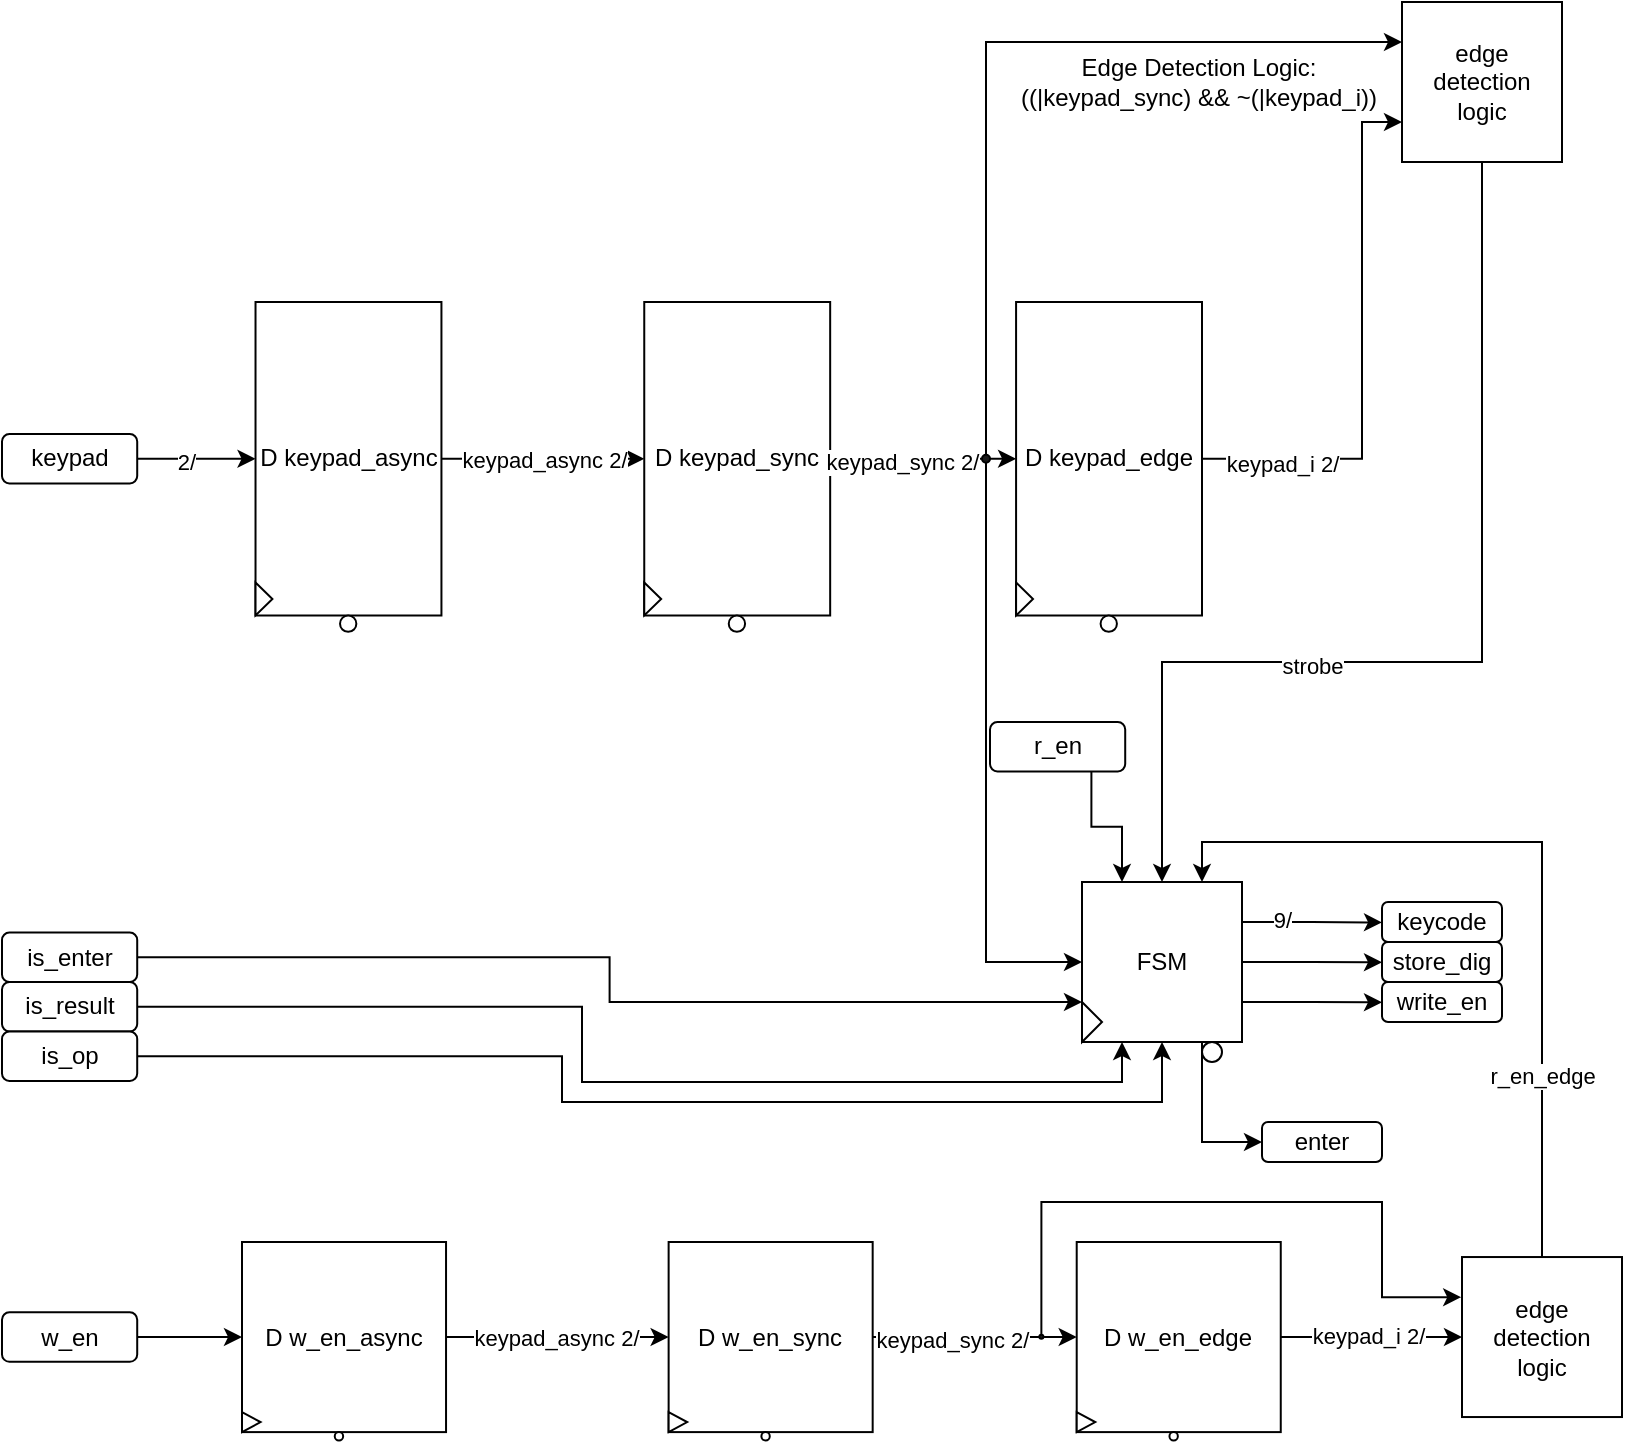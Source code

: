 <mxfile version="21.5.2" type="device">
  <diagram name="Page-1" id="iTXDVp4FVGKJmV4_-KGR">
    <mxGraphModel dx="794" dy="461" grid="1" gridSize="10" guides="1" tooltips="1" connect="1" arrows="1" fold="1" page="1" pageScale="1" pageWidth="850" pageHeight="1100" math="0" shadow="0">
      <root>
        <mxCell id="0" />
        <mxCell id="1" parent="0" />
        <mxCell id="hERZ_YnZyjO3dkAe9JHD-1" value="D keypad_async" style="rounded=0;whiteSpace=wrap;html=1;" parent="1" vertex="1">
          <mxGeometry x="126.761" y="190" width="92.958" height="156.75" as="geometry" />
        </mxCell>
        <mxCell id="hERZ_YnZyjO3dkAe9JHD-3" style="edgeStyle=orthogonalEdgeStyle;rounded=0;orthogonalLoop=1;jettySize=auto;html=1;exitX=1;exitY=0.5;exitDx=0;exitDy=0;entryX=0;entryY=0.5;entryDx=0;entryDy=0;" parent="1" source="hERZ_YnZyjO3dkAe9JHD-2" target="hERZ_YnZyjO3dkAe9JHD-1" edge="1">
          <mxGeometry relative="1" as="geometry" />
        </mxCell>
        <mxCell id="hERZ_YnZyjO3dkAe9JHD-4" value="2/" style="edgeLabel;html=1;align=center;verticalAlign=middle;resizable=0;points=[];" parent="hERZ_YnZyjO3dkAe9JHD-3" vertex="1" connectable="0">
          <mxGeometry x="-0.171" y="-1" relative="1" as="geometry">
            <mxPoint as="offset" />
          </mxGeometry>
        </mxCell>
        <mxCell id="hERZ_YnZyjO3dkAe9JHD-2" value="keypad" style="rounded=1;whiteSpace=wrap;html=1;" parent="1" vertex="1">
          <mxGeometry y="256" width="67.606" height="24.75" as="geometry" />
        </mxCell>
        <mxCell id="hERZ_YnZyjO3dkAe9JHD-5" value="" style="triangle;whiteSpace=wrap;html=1;" parent="1" vertex="1">
          <mxGeometry x="126.761" y="330.25" width="8.451" height="16.5" as="geometry" />
        </mxCell>
        <mxCell id="hERZ_YnZyjO3dkAe9JHD-6" value="" style="ellipse;whiteSpace=wrap;html=1;aspect=fixed;" parent="1" vertex="1">
          <mxGeometry x="169.014" y="346.75" width="8.165" height="8.165" as="geometry" />
        </mxCell>
        <mxCell id="hERZ_YnZyjO3dkAe9JHD-13" value="D keypad_sync" style="rounded=0;whiteSpace=wrap;html=1;" parent="1" vertex="1">
          <mxGeometry x="321.127" y="190" width="92.958" height="156.75" as="geometry" />
        </mxCell>
        <mxCell id="hERZ_YnZyjO3dkAe9JHD-19" style="edgeStyle=orthogonalEdgeStyle;rounded=0;orthogonalLoop=1;jettySize=auto;html=1;exitX=1;exitY=0.5;exitDx=0;exitDy=0;entryX=0;entryY=0.5;entryDx=0;entryDy=0;" parent="1" source="hERZ_YnZyjO3dkAe9JHD-1" target="hERZ_YnZyjO3dkAe9JHD-13" edge="1">
          <mxGeometry relative="1" as="geometry" />
        </mxCell>
        <mxCell id="hERZ_YnZyjO3dkAe9JHD-20" value="keypad_async 2/" style="edgeLabel;html=1;align=center;verticalAlign=middle;resizable=0;points=[];" parent="hERZ_YnZyjO3dkAe9JHD-19" vertex="1" connectable="0">
          <mxGeometry x="-0.291" relative="1" as="geometry">
            <mxPoint x="15" as="offset" />
          </mxGeometry>
        </mxCell>
        <mxCell id="hERZ_YnZyjO3dkAe9JHD-14" value="" style="triangle;whiteSpace=wrap;html=1;" parent="1" vertex="1">
          <mxGeometry x="321.127" y="330.25" width="8.451" height="16.5" as="geometry" />
        </mxCell>
        <mxCell id="hERZ_YnZyjO3dkAe9JHD-15" value="" style="ellipse;whiteSpace=wrap;html=1;aspect=fixed;" parent="1" vertex="1">
          <mxGeometry x="363.38" y="346.75" width="8.165" height="8.165" as="geometry" />
        </mxCell>
        <mxCell id="hERZ_YnZyjO3dkAe9JHD-27" style="edgeStyle=orthogonalEdgeStyle;rounded=0;orthogonalLoop=1;jettySize=auto;html=1;exitX=1;exitY=0.5;exitDx=0;exitDy=0;entryX=0;entryY=0.75;entryDx=0;entryDy=0;" parent="1" source="hERZ_YnZyjO3dkAe9JHD-16" target="hERZ_YnZyjO3dkAe9JHD-26" edge="1">
          <mxGeometry relative="1" as="geometry">
            <Array as="points">
              <mxPoint x="680" y="268" />
              <mxPoint x="680" y="100" />
            </Array>
          </mxGeometry>
        </mxCell>
        <mxCell id="hERZ_YnZyjO3dkAe9JHD-32" value="keypad_i 2/" style="edgeLabel;html=1;align=center;verticalAlign=middle;resizable=0;points=[];" parent="hERZ_YnZyjO3dkAe9JHD-27" vertex="1" connectable="0">
          <mxGeometry x="-0.866" y="-1" relative="1" as="geometry">
            <mxPoint x="22" y="1" as="offset" />
          </mxGeometry>
        </mxCell>
        <mxCell id="hERZ_YnZyjO3dkAe9JHD-16" value="D keypad_edge" style="rounded=0;whiteSpace=wrap;html=1;" parent="1" vertex="1">
          <mxGeometry x="507.042" y="190" width="92.958" height="156.75" as="geometry" />
        </mxCell>
        <mxCell id="hERZ_YnZyjO3dkAe9JHD-21" style="edgeStyle=orthogonalEdgeStyle;rounded=0;orthogonalLoop=1;jettySize=auto;html=1;exitX=1;exitY=0.5;exitDx=0;exitDy=0;entryX=0;entryY=0.5;entryDx=0;entryDy=0;" parent="1" source="hERZ_YnZyjO3dkAe9JHD-13" target="hERZ_YnZyjO3dkAe9JHD-16" edge="1">
          <mxGeometry relative="1" as="geometry" />
        </mxCell>
        <mxCell id="hERZ_YnZyjO3dkAe9JHD-22" value="keypad_sync 2/" style="edgeLabel;html=1;align=center;verticalAlign=middle;resizable=0;points=[];" parent="hERZ_YnZyjO3dkAe9JHD-21" vertex="1" connectable="0">
          <mxGeometry x="-0.23" y="-1" relative="1" as="geometry">
            <mxPoint as="offset" />
          </mxGeometry>
        </mxCell>
        <mxCell id="hERZ_YnZyjO3dkAe9JHD-17" value="" style="triangle;whiteSpace=wrap;html=1;" parent="1" vertex="1">
          <mxGeometry x="507.042" y="330.25" width="8.451" height="16.5" as="geometry" />
        </mxCell>
        <mxCell id="hERZ_YnZyjO3dkAe9JHD-18" value="" style="ellipse;whiteSpace=wrap;html=1;aspect=fixed;" parent="1" vertex="1">
          <mxGeometry x="549.296" y="346.75" width="8.165" height="8.165" as="geometry" />
        </mxCell>
        <mxCell id="hERZ_YnZyjO3dkAe9JHD-25" style="edgeStyle=orthogonalEdgeStyle;rounded=0;orthogonalLoop=1;jettySize=auto;html=1;exitX=0.5;exitY=0;exitDx=0;exitDy=0;entryX=0;entryY=0.25;entryDx=0;entryDy=0;" parent="1" source="hERZ_YnZyjO3dkAe9JHD-24" target="hERZ_YnZyjO3dkAe9JHD-26" edge="1">
          <mxGeometry relative="1" as="geometry">
            <mxPoint x="490" y="100" as="targetPoint" />
          </mxGeometry>
        </mxCell>
        <mxCell id="hERZ_YnZyjO3dkAe9JHD-35" style="edgeStyle=orthogonalEdgeStyle;rounded=0;orthogonalLoop=1;jettySize=auto;html=1;exitX=0.5;exitY=1;exitDx=0;exitDy=0;entryX=0;entryY=0.5;entryDx=0;entryDy=0;" parent="1" source="hERZ_YnZyjO3dkAe9JHD-24" target="hERZ_YnZyjO3dkAe9JHD-34" edge="1">
          <mxGeometry relative="1" as="geometry">
            <mxPoint x="492" y="330" as="targetPoint" />
          </mxGeometry>
        </mxCell>
        <mxCell id="hERZ_YnZyjO3dkAe9JHD-24" value="" style="ellipse;whiteSpace=wrap;html=1;aspect=fixed;fillColor=#1A1A1A;" parent="1" vertex="1">
          <mxGeometry x="490" y="266.38" width="4" height="4" as="geometry" />
        </mxCell>
        <mxCell id="hERZ_YnZyjO3dkAe9JHD-33" style="edgeStyle=orthogonalEdgeStyle;rounded=0;orthogonalLoop=1;jettySize=auto;html=1;exitX=0.5;exitY=1;exitDx=0;exitDy=0;entryX=0.5;entryY=0;entryDx=0;entryDy=0;" parent="1" source="hERZ_YnZyjO3dkAe9JHD-26" target="hERZ_YnZyjO3dkAe9JHD-34" edge="1">
          <mxGeometry relative="1" as="geometry">
            <mxPoint x="740.222" y="470" as="targetPoint" />
            <Array as="points">
              <mxPoint x="740" y="370" />
              <mxPoint x="580" y="370" />
            </Array>
          </mxGeometry>
        </mxCell>
        <mxCell id="hERZ_YnZyjO3dkAe9JHD-45" value="strobe" style="edgeLabel;html=1;align=center;verticalAlign=middle;resizable=0;points=[];" parent="hERZ_YnZyjO3dkAe9JHD-33" vertex="1" connectable="0">
          <mxGeometry x="0.288" y="2" relative="1" as="geometry">
            <mxPoint as="offset" />
          </mxGeometry>
        </mxCell>
        <mxCell id="hERZ_YnZyjO3dkAe9JHD-26" value="edge &lt;br&gt;detection&lt;br&gt;logic" style="whiteSpace=wrap;html=1;aspect=fixed;" parent="1" vertex="1">
          <mxGeometry x="700" y="40" width="80" height="80" as="geometry" />
        </mxCell>
        <mxCell id="hERZ_YnZyjO3dkAe9JHD-36" style="edgeStyle=orthogonalEdgeStyle;rounded=0;orthogonalLoop=1;jettySize=auto;html=1;exitX=1;exitY=0.25;exitDx=0;exitDy=0;" parent="1" source="hERZ_YnZyjO3dkAe9JHD-34" edge="1">
          <mxGeometry relative="1" as="geometry">
            <mxPoint x="690.0" y="500.231" as="targetPoint" />
          </mxGeometry>
        </mxCell>
        <mxCell id="hERZ_YnZyjO3dkAe9JHD-44" value="9/" style="edgeLabel;html=1;align=center;verticalAlign=middle;resizable=0;points=[];" parent="hERZ_YnZyjO3dkAe9JHD-36" vertex="1" connectable="0">
          <mxGeometry x="-0.437" y="1" relative="1" as="geometry">
            <mxPoint as="offset" />
          </mxGeometry>
        </mxCell>
        <mxCell id="hERZ_YnZyjO3dkAe9JHD-38" style="edgeStyle=orthogonalEdgeStyle;rounded=0;orthogonalLoop=1;jettySize=auto;html=1;exitX=1;exitY=0.5;exitDx=0;exitDy=0;" parent="1" source="hERZ_YnZyjO3dkAe9JHD-34" edge="1">
          <mxGeometry relative="1" as="geometry">
            <mxPoint x="690" y="520.158" as="targetPoint" />
          </mxGeometry>
        </mxCell>
        <mxCell id="hERZ_YnZyjO3dkAe9JHD-40" style="edgeStyle=orthogonalEdgeStyle;rounded=0;orthogonalLoop=1;jettySize=auto;html=1;exitX=1;exitY=0.75;exitDx=0;exitDy=0;" parent="1" source="hERZ_YnZyjO3dkAe9JHD-34" edge="1">
          <mxGeometry relative="1" as="geometry">
            <mxPoint x="690" y="540.158" as="targetPoint" />
          </mxGeometry>
        </mxCell>
        <mxCell id="hERZ_YnZyjO3dkAe9JHD-34" value="FSM" style="whiteSpace=wrap;html=1;aspect=fixed;" parent="1" vertex="1">
          <mxGeometry x="540" y="480" width="80" height="80" as="geometry" />
        </mxCell>
        <mxCell id="hERZ_YnZyjO3dkAe9JHD-37" value="keycode" style="rounded=1;whiteSpace=wrap;html=1;" parent="1" vertex="1">
          <mxGeometry x="690" y="490" width="60" height="20" as="geometry" />
        </mxCell>
        <mxCell id="hERZ_YnZyjO3dkAe9JHD-39" value="store_dig" style="rounded=1;whiteSpace=wrap;html=1;" parent="1" vertex="1">
          <mxGeometry x="690" y="510" width="60" height="20" as="geometry" />
        </mxCell>
        <mxCell id="hERZ_YnZyjO3dkAe9JHD-41" value="write_en" style="rounded=1;whiteSpace=wrap;html=1;" parent="1" vertex="1">
          <mxGeometry x="690" y="530" width="60" height="20" as="geometry" />
        </mxCell>
        <mxCell id="hERZ_YnZyjO3dkAe9JHD-58" style="edgeStyle=orthogonalEdgeStyle;rounded=0;orthogonalLoop=1;jettySize=auto;html=1;exitX=0.75;exitY=1;exitDx=0;exitDy=0;entryX=0;entryY=0.5;entryDx=0;entryDy=0;" parent="1" source="hERZ_YnZyjO3dkAe9JHD-34" target="hERZ_YnZyjO3dkAe9JHD-43" edge="1">
          <mxGeometry relative="1" as="geometry">
            <Array as="points">
              <mxPoint x="600" y="610" />
            </Array>
          </mxGeometry>
        </mxCell>
        <mxCell id="hERZ_YnZyjO3dkAe9JHD-43" value="enter" style="rounded=1;whiteSpace=wrap;html=1;" parent="1" vertex="1">
          <mxGeometry x="630" y="600" width="60" height="20" as="geometry" />
        </mxCell>
        <mxCell id="hERZ_YnZyjO3dkAe9JHD-55" style="edgeStyle=orthogonalEdgeStyle;rounded=0;orthogonalLoop=1;jettySize=auto;html=1;exitX=1;exitY=0.5;exitDx=0;exitDy=0;entryX=0.25;entryY=1;entryDx=0;entryDy=0;" parent="1" source="hERZ_YnZyjO3dkAe9JHD-47" target="hERZ_YnZyjO3dkAe9JHD-34" edge="1">
          <mxGeometry relative="1" as="geometry">
            <Array as="points">
              <mxPoint x="290" y="542" />
              <mxPoint x="290" y="580" />
              <mxPoint x="560" y="580" />
            </Array>
          </mxGeometry>
        </mxCell>
        <mxCell id="hERZ_YnZyjO3dkAe9JHD-47" value="is_result" style="rounded=1;whiteSpace=wrap;html=1;" parent="1" vertex="1">
          <mxGeometry y="530" width="67.606" height="24.75" as="geometry" />
        </mxCell>
        <mxCell id="hERZ_YnZyjO3dkAe9JHD-54" style="edgeStyle=orthogonalEdgeStyle;rounded=0;orthogonalLoop=1;jettySize=auto;html=1;exitX=1;exitY=0.5;exitDx=0;exitDy=0;entryX=0;entryY=0.75;entryDx=0;entryDy=0;" parent="1" source="hERZ_YnZyjO3dkAe9JHD-48" target="hERZ_YnZyjO3dkAe9JHD-34" edge="1">
          <mxGeometry relative="1" as="geometry" />
        </mxCell>
        <mxCell id="hERZ_YnZyjO3dkAe9JHD-48" value="is_enter" style="rounded=1;whiteSpace=wrap;html=1;" parent="1" vertex="1">
          <mxGeometry y="505.25" width="67.606" height="24.75" as="geometry" />
        </mxCell>
        <mxCell id="hERZ_YnZyjO3dkAe9JHD-57" style="edgeStyle=orthogonalEdgeStyle;rounded=0;orthogonalLoop=1;jettySize=auto;html=1;exitX=1;exitY=0.5;exitDx=0;exitDy=0;entryX=0.5;entryY=1;entryDx=0;entryDy=0;" parent="1" source="hERZ_YnZyjO3dkAe9JHD-50" target="hERZ_YnZyjO3dkAe9JHD-34" edge="1">
          <mxGeometry relative="1" as="geometry">
            <Array as="points">
              <mxPoint x="280" y="567" />
              <mxPoint x="280" y="590" />
              <mxPoint x="580" y="590" />
            </Array>
          </mxGeometry>
        </mxCell>
        <mxCell id="hERZ_YnZyjO3dkAe9JHD-50" value="is_op" style="rounded=1;whiteSpace=wrap;html=1;" parent="1" vertex="1">
          <mxGeometry y="554.75" width="67.606" height="24.75" as="geometry" />
        </mxCell>
        <mxCell id="CuS-M1xs4374mAFGLcWE-26" style="edgeStyle=orthogonalEdgeStyle;rounded=0;orthogonalLoop=1;jettySize=auto;html=1;exitX=0.75;exitY=1;exitDx=0;exitDy=0;entryX=0.25;entryY=0;entryDx=0;entryDy=0;" parent="1" source="hERZ_YnZyjO3dkAe9JHD-59" target="hERZ_YnZyjO3dkAe9JHD-34" edge="1">
          <mxGeometry relative="1" as="geometry" />
        </mxCell>
        <mxCell id="hERZ_YnZyjO3dkAe9JHD-59" value="r_en" style="rounded=1;whiteSpace=wrap;html=1;" parent="1" vertex="1">
          <mxGeometry x="494" y="400" width="67.606" height="24.75" as="geometry" />
        </mxCell>
        <mxCell id="B6xADxno8nJFF80Mnbj9-1" value="" style="triangle;whiteSpace=wrap;html=1;" parent="1" vertex="1">
          <mxGeometry x="540" y="540" width="10" height="20" as="geometry" />
        </mxCell>
        <mxCell id="B6xADxno8nJFF80Mnbj9-2" value="" style="ellipse;whiteSpace=wrap;html=1;aspect=fixed;" parent="1" vertex="1">
          <mxGeometry x="600" y="560" width="10" height="10" as="geometry" />
        </mxCell>
        <mxCell id="B6xADxno8nJFF80Mnbj9-3" value="Edge Detection Logic:&lt;br&gt;((|keypad_sync) &amp;amp;&amp;amp; ~(|keypad_i))" style="text;strokeColor=none;align=center;fillColor=none;html=1;verticalAlign=middle;whiteSpace=wrap;rounded=0;" parent="1" vertex="1">
          <mxGeometry x="497.04" y="65" width="202.96" height="30" as="geometry" />
        </mxCell>
        <mxCell id="CuS-M1xs4374mAFGLcWE-19" style="edgeStyle=orthogonalEdgeStyle;rounded=0;orthogonalLoop=1;jettySize=auto;html=1;exitX=1;exitY=0.5;exitDx=0;exitDy=0;entryX=0;entryY=0.5;entryDx=0;entryDy=0;" parent="1" source="CuS-M1xs4374mAFGLcWE-18" target="CuS-M1xs4374mAFGLcWE-1" edge="1">
          <mxGeometry relative="1" as="geometry" />
        </mxCell>
        <mxCell id="CuS-M1xs4374mAFGLcWE-18" value="w_en" style="rounded=1;whiteSpace=wrap;html=1;" parent="1" vertex="1">
          <mxGeometry y="695.15" width="67.606" height="24.75" as="geometry" />
        </mxCell>
        <mxCell id="CuS-M1xs4374mAFGLcWE-25" style="edgeStyle=orthogonalEdgeStyle;rounded=0;orthogonalLoop=1;jettySize=auto;html=1;exitX=0.5;exitY=0;exitDx=0;exitDy=0;entryX=0.75;entryY=0;entryDx=0;entryDy=0;" parent="1" source="CuS-M1xs4374mAFGLcWE-21" target="hERZ_YnZyjO3dkAe9JHD-34" edge="1">
          <mxGeometry relative="1" as="geometry" />
        </mxCell>
        <mxCell id="CuS-M1xs4374mAFGLcWE-27" value="r_en_edge" style="edgeLabel;html=1;align=center;verticalAlign=middle;resizable=0;points=[];" parent="CuS-M1xs4374mAFGLcWE-25" vertex="1" connectable="0">
          <mxGeometry x="-0.545" relative="1" as="geometry">
            <mxPoint as="offset" />
          </mxGeometry>
        </mxCell>
        <mxCell id="CuS-M1xs4374mAFGLcWE-21" value="edge &lt;br&gt;detection&lt;br&gt;logic" style="whiteSpace=wrap;html=1;aspect=fixed;" parent="1" vertex="1">
          <mxGeometry x="730" y="667.52" width="80" height="80" as="geometry" />
        </mxCell>
        <mxCell id="CuS-M1xs4374mAFGLcWE-22" style="edgeStyle=orthogonalEdgeStyle;rounded=0;orthogonalLoop=1;jettySize=auto;html=1;exitX=1;exitY=0.5;exitDx=0;exitDy=0;entryX=0;entryY=0.5;entryDx=0;entryDy=0;" parent="1" source="CuS-M1xs4374mAFGLcWE-10" target="CuS-M1xs4374mAFGLcWE-21" edge="1">
          <mxGeometry relative="1" as="geometry" />
        </mxCell>
        <mxCell id="CuS-M1xs4374mAFGLcWE-1" value="D w_en_async" style="rounded=0;whiteSpace=wrap;html=1;" parent="1" vertex="1">
          <mxGeometry x="120.0" y="660" width="102.021" height="95.049" as="geometry" />
        </mxCell>
        <mxCell id="CuS-M1xs4374mAFGLcWE-2" value="" style="triangle;whiteSpace=wrap;html=1;" parent="1" vertex="1">
          <mxGeometry x="120.0" y="745.044" width="9.275" height="10.005" as="geometry" />
        </mxCell>
        <mxCell id="CuS-M1xs4374mAFGLcWE-3" value="" style="ellipse;whiteSpace=wrap;html=1;aspect=fixed;" parent="1" vertex="1">
          <mxGeometry x="166.373" y="755.049" width="4.205" height="4.205" as="geometry" />
        </mxCell>
        <mxCell id="CuS-M1xs4374mAFGLcWE-4" value="D w_en_sync" style="rounded=0;whiteSpace=wrap;html=1;" parent="1" vertex="1">
          <mxGeometry x="333.316" y="660" width="102.021" height="95.049" as="geometry" />
        </mxCell>
        <mxCell id="CuS-M1xs4374mAFGLcWE-5" style="edgeStyle=orthogonalEdgeStyle;rounded=0;orthogonalLoop=1;jettySize=auto;html=1;exitX=1;exitY=0.5;exitDx=0;exitDy=0;entryX=0;entryY=0.5;entryDx=0;entryDy=0;" parent="1" source="CuS-M1xs4374mAFGLcWE-1" target="CuS-M1xs4374mAFGLcWE-4" edge="1">
          <mxGeometry relative="1" as="geometry" />
        </mxCell>
        <mxCell id="CuS-M1xs4374mAFGLcWE-6" value="keypad_async 2/" style="edgeLabel;html=1;align=center;verticalAlign=middle;resizable=0;points=[];" parent="CuS-M1xs4374mAFGLcWE-5" vertex="1" connectable="0">
          <mxGeometry x="-0.291" relative="1" as="geometry">
            <mxPoint x="15" as="offset" />
          </mxGeometry>
        </mxCell>
        <mxCell id="CuS-M1xs4374mAFGLcWE-7" value="" style="triangle;whiteSpace=wrap;html=1;" parent="1" vertex="1">
          <mxGeometry x="333.316" y="745.044" width="9.275" height="10.005" as="geometry" />
        </mxCell>
        <mxCell id="CuS-M1xs4374mAFGLcWE-8" value="" style="ellipse;whiteSpace=wrap;html=1;aspect=fixed;" parent="1" vertex="1">
          <mxGeometry x="379.689" y="755.049" width="4.205" height="4.205" as="geometry" />
        </mxCell>
        <mxCell id="CuS-M1xs4374mAFGLcWE-9" value="keypad_i 2/" style="edgeLabel;html=1;align=center;verticalAlign=middle;resizable=0;points=[];" parent="1" vertex="1" connectable="0">
          <mxGeometry x="682.89" y="706.314" as="geometry" />
        </mxCell>
        <mxCell id="CuS-M1xs4374mAFGLcWE-10" value="D w_en_edge" style="rounded=0;whiteSpace=wrap;html=1;" parent="1" vertex="1">
          <mxGeometry x="537.357" y="660" width="102.021" height="95.049" as="geometry" />
        </mxCell>
        <mxCell id="CuS-M1xs4374mAFGLcWE-11" style="edgeStyle=orthogonalEdgeStyle;rounded=0;orthogonalLoop=1;jettySize=auto;html=1;exitX=1;exitY=0.5;exitDx=0;exitDy=0;entryX=0;entryY=0.5;entryDx=0;entryDy=0;" parent="1" source="CuS-M1xs4374mAFGLcWE-4" target="CuS-M1xs4374mAFGLcWE-10" edge="1">
          <mxGeometry relative="1" as="geometry" />
        </mxCell>
        <mxCell id="CuS-M1xs4374mAFGLcWE-12" value="keypad_sync 2/" style="edgeLabel;html=1;align=center;verticalAlign=middle;resizable=0;points=[];" parent="CuS-M1xs4374mAFGLcWE-11" vertex="1" connectable="0">
          <mxGeometry x="-0.23" y="-1" relative="1" as="geometry">
            <mxPoint as="offset" />
          </mxGeometry>
        </mxCell>
        <mxCell id="CuS-M1xs4374mAFGLcWE-13" value="" style="triangle;whiteSpace=wrap;html=1;" parent="1" vertex="1">
          <mxGeometry x="537.357" y="745.044" width="9.275" height="10.005" as="geometry" />
        </mxCell>
        <mxCell id="CuS-M1xs4374mAFGLcWE-14" value="" style="ellipse;whiteSpace=wrap;html=1;aspect=fixed;" parent="1" vertex="1">
          <mxGeometry x="583.73" y="755.049" width="4.205" height="4.205" as="geometry" />
        </mxCell>
        <mxCell id="CuS-M1xs4374mAFGLcWE-24" style="edgeStyle=orthogonalEdgeStyle;rounded=0;orthogonalLoop=1;jettySize=auto;html=1;exitX=0.5;exitY=0;exitDx=0;exitDy=0;entryX=-0.005;entryY=0.251;entryDx=0;entryDy=0;entryPerimeter=0;" parent="1" source="CuS-M1xs4374mAFGLcWE-15" target="CuS-M1xs4374mAFGLcWE-21" edge="1">
          <mxGeometry relative="1" as="geometry">
            <Array as="points">
              <mxPoint x="520" y="640" />
              <mxPoint x="690" y="640" />
              <mxPoint x="690" y="688" />
            </Array>
          </mxGeometry>
        </mxCell>
        <mxCell id="CuS-M1xs4374mAFGLcWE-15" value="" style="ellipse;whiteSpace=wrap;html=1;aspect=fixed;fillColor=#1A1A1A;" parent="1" vertex="1">
          <mxGeometry x="518.653" y="706.315" width="2.06" height="2.06" as="geometry" />
        </mxCell>
      </root>
    </mxGraphModel>
  </diagram>
</mxfile>
